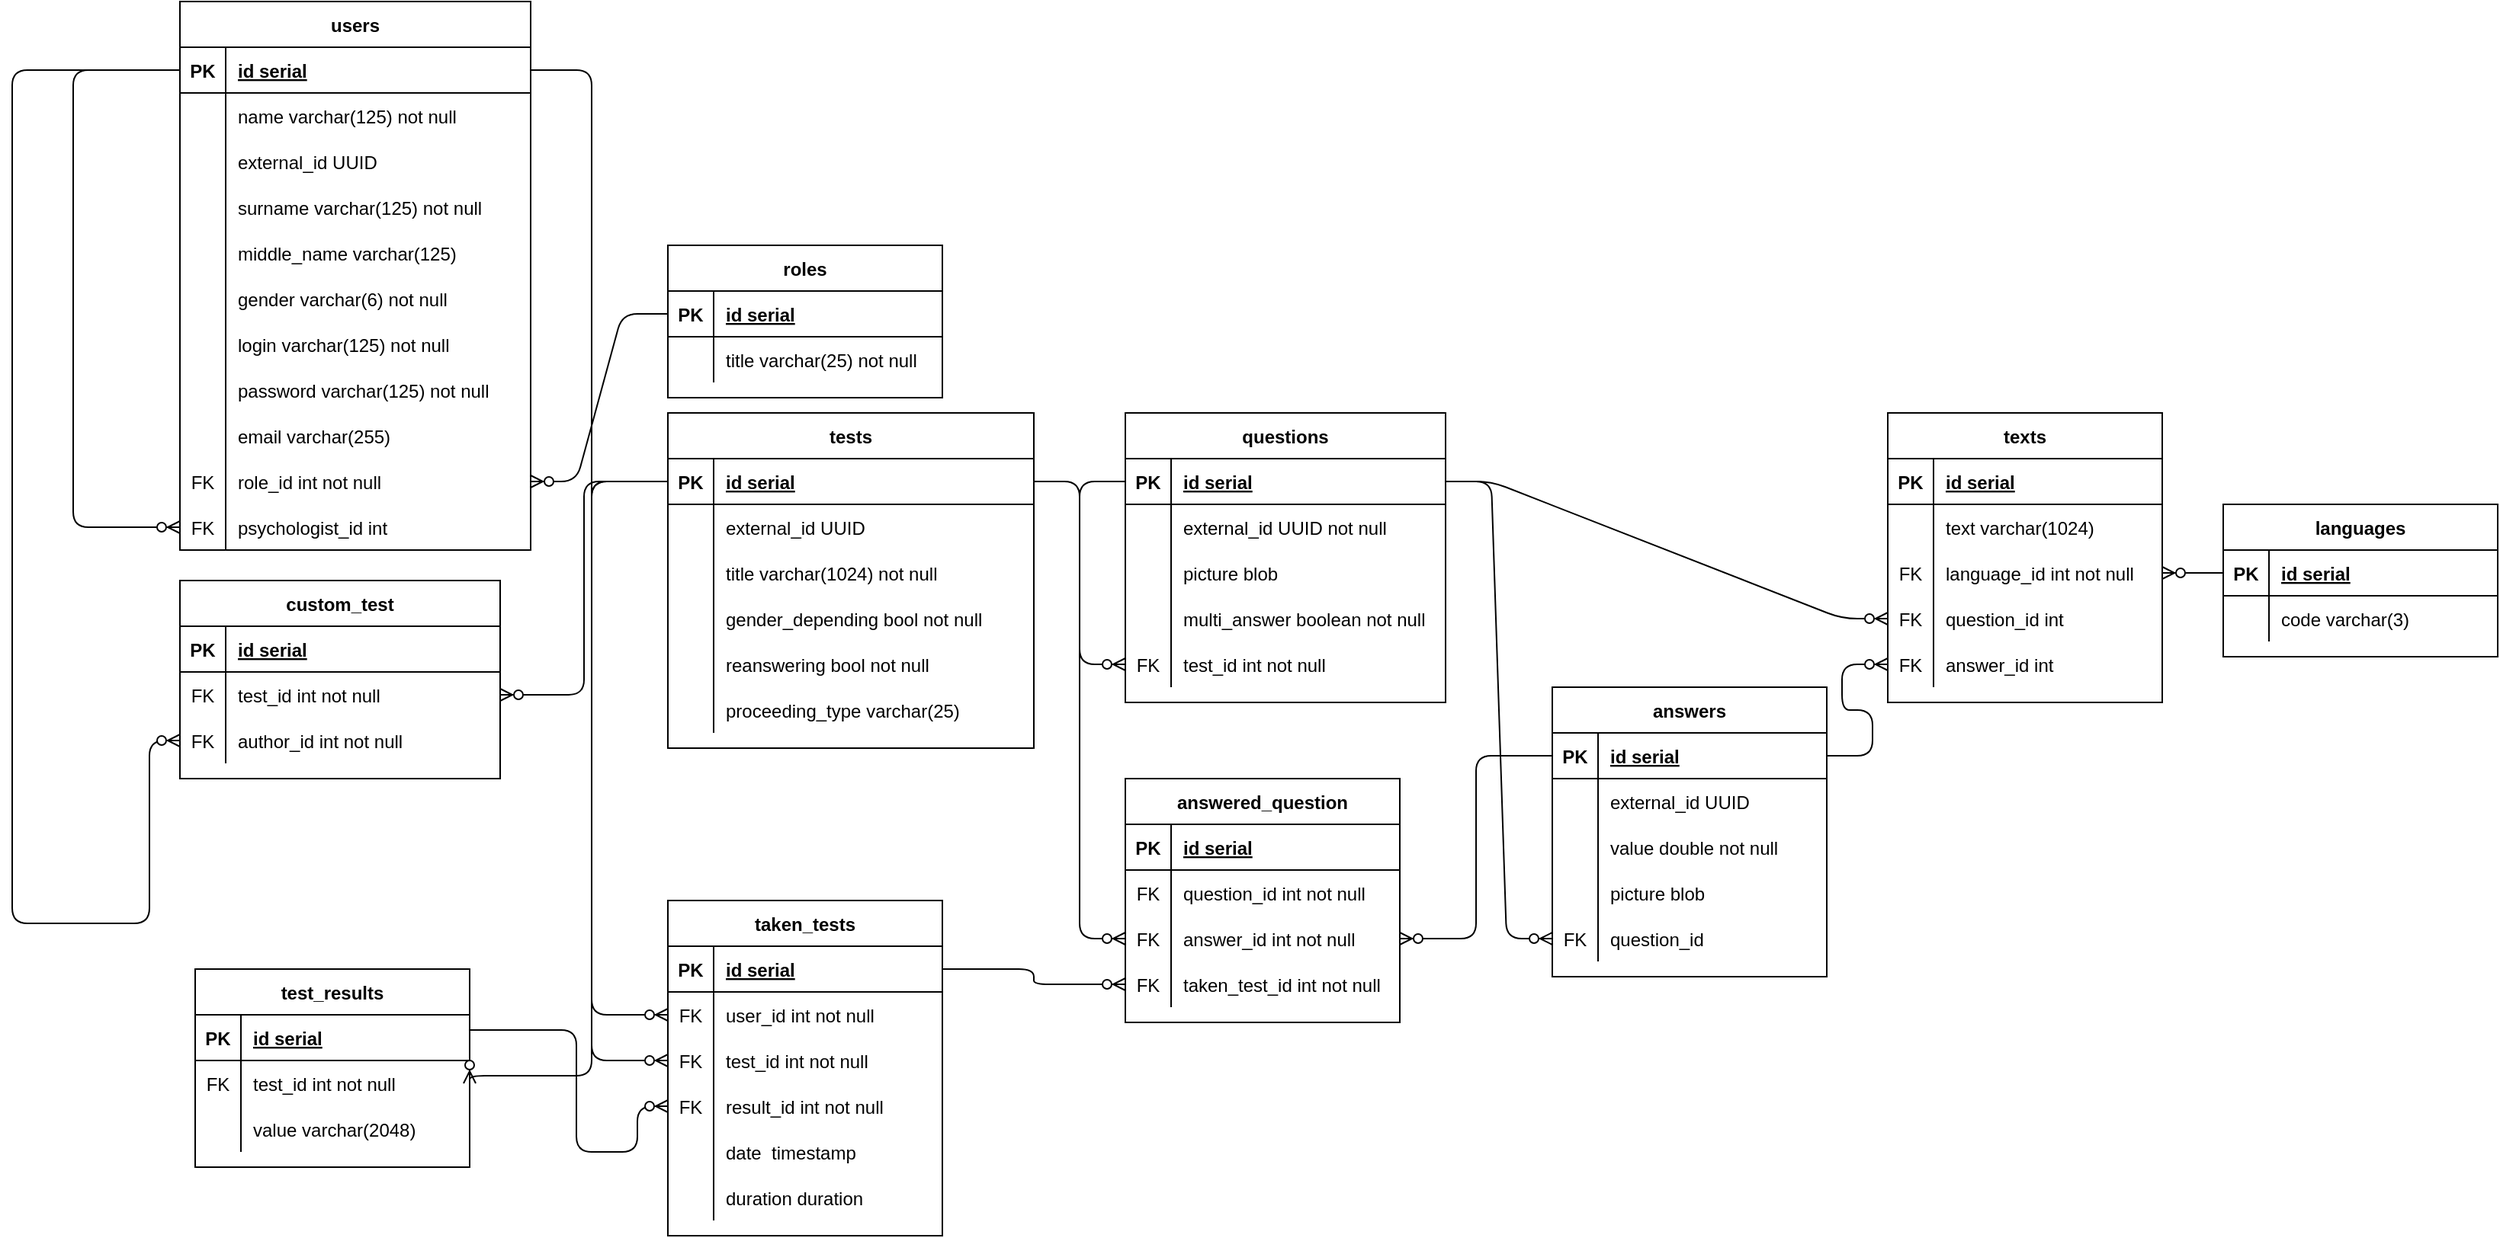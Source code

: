 <mxfile version="13.9.9" type="device"><diagram id="R2lEEEUBdFMjLlhIrx00" name="Page-1"><mxGraphModel dx="1221" dy="714" grid="1" gridSize="10" guides="1" tooltips="1" connect="1" arrows="1" fold="1" page="1" pageScale="1" pageWidth="850" pageHeight="1100" math="0" shadow="0" extFonts="Permanent Marker^https://fonts.googleapis.com/css?family=Permanent+Marker"><root><mxCell id="0"/><mxCell id="1" parent="0"/><mxCell id="3nkC1NGxihvUx6n18fSb-1" value="roles" style="shape=table;startSize=30;container=1;collapsible=1;childLayout=tableLayout;fixedRows=1;rowLines=0;fontStyle=1;align=center;resizeLast=1;" vertex="1" parent="1"><mxGeometry x="500" y="250" width="180" height="100" as="geometry"/></mxCell><mxCell id="3nkC1NGxihvUx6n18fSb-2" value="" style="shape=partialRectangle;collapsible=0;dropTarget=0;pointerEvents=0;fillColor=none;top=0;left=0;bottom=1;right=0;points=[[0,0.5],[1,0.5]];portConstraint=eastwest;" vertex="1" parent="3nkC1NGxihvUx6n18fSb-1"><mxGeometry y="30" width="180" height="30" as="geometry"/></mxCell><mxCell id="3nkC1NGxihvUx6n18fSb-3" value="PK" style="shape=partialRectangle;connectable=0;fillColor=none;top=0;left=0;bottom=0;right=0;fontStyle=1;overflow=hidden;" vertex="1" parent="3nkC1NGxihvUx6n18fSb-2"><mxGeometry width="30" height="30" as="geometry"/></mxCell><mxCell id="3nkC1NGxihvUx6n18fSb-4" value="id serial" style="shape=partialRectangle;connectable=0;fillColor=none;top=0;left=0;bottom=0;right=0;align=left;spacingLeft=6;fontStyle=5;overflow=hidden;" vertex="1" parent="3nkC1NGxihvUx6n18fSb-2"><mxGeometry x="30" width="150" height="30" as="geometry"/></mxCell><mxCell id="3nkC1NGxihvUx6n18fSb-5" value="" style="shape=partialRectangle;collapsible=0;dropTarget=0;pointerEvents=0;fillColor=none;top=0;left=0;bottom=0;right=0;points=[[0,0.5],[1,0.5]];portConstraint=eastwest;" vertex="1" parent="3nkC1NGxihvUx6n18fSb-1"><mxGeometry y="60" width="180" height="30" as="geometry"/></mxCell><mxCell id="3nkC1NGxihvUx6n18fSb-6" value="" style="shape=partialRectangle;connectable=0;fillColor=none;top=0;left=0;bottom=0;right=0;editable=1;overflow=hidden;" vertex="1" parent="3nkC1NGxihvUx6n18fSb-5"><mxGeometry width="30" height="30" as="geometry"/></mxCell><mxCell id="3nkC1NGxihvUx6n18fSb-7" value="title varchar(25) not null" style="shape=partialRectangle;connectable=0;fillColor=none;top=0;left=0;bottom=0;right=0;align=left;spacingLeft=6;overflow=hidden;" vertex="1" parent="3nkC1NGxihvUx6n18fSb-5"><mxGeometry x="30" width="150" height="30" as="geometry"/></mxCell><mxCell id="3nkC1NGxihvUx6n18fSb-14" value="users" style="shape=table;startSize=30;container=1;collapsible=1;childLayout=tableLayout;fixedRows=1;rowLines=0;fontStyle=1;align=center;resizeLast=1;" vertex="1" parent="1"><mxGeometry x="180" y="90" width="230" height="360" as="geometry"/></mxCell><mxCell id="3nkC1NGxihvUx6n18fSb-71" style="edgeStyle=orthogonalEdgeStyle;rounded=1;orthogonalLoop=1;jettySize=auto;html=1;entryX=0;entryY=0.5;entryDx=0;entryDy=0;endArrow=ERzeroToMany;endFill=1;" edge="1" parent="3nkC1NGxihvUx6n18fSb-14" source="3nkC1NGxihvUx6n18fSb-15" target="3nkC1NGxihvUx6n18fSb-66"><mxGeometry relative="1" as="geometry"><Array as="points"><mxPoint x="-70" y="45"/><mxPoint x="-70" y="345"/></Array></mxGeometry></mxCell><mxCell id="3nkC1NGxihvUx6n18fSb-15" value="" style="shape=partialRectangle;collapsible=0;dropTarget=0;pointerEvents=0;fillColor=none;top=0;left=0;bottom=1;right=0;points=[[0,0.5],[1,0.5]];portConstraint=eastwest;" vertex="1" parent="3nkC1NGxihvUx6n18fSb-14"><mxGeometry y="30" width="230" height="30" as="geometry"/></mxCell><mxCell id="3nkC1NGxihvUx6n18fSb-16" value="PK" style="shape=partialRectangle;connectable=0;fillColor=none;top=0;left=0;bottom=0;right=0;fontStyle=1;overflow=hidden;" vertex="1" parent="3nkC1NGxihvUx6n18fSb-15"><mxGeometry width="30" height="30" as="geometry"/></mxCell><mxCell id="3nkC1NGxihvUx6n18fSb-17" value="id serial" style="shape=partialRectangle;connectable=0;fillColor=none;top=0;left=0;bottom=0;right=0;align=left;spacingLeft=6;fontStyle=5;overflow=hidden;" vertex="1" parent="3nkC1NGxihvUx6n18fSb-15"><mxGeometry x="30" width="200" height="30" as="geometry"/></mxCell><mxCell id="3nkC1NGxihvUx6n18fSb-18" value="" style="shape=partialRectangle;collapsible=0;dropTarget=0;pointerEvents=0;fillColor=none;top=0;left=0;bottom=0;right=0;points=[[0,0.5],[1,0.5]];portConstraint=eastwest;" vertex="1" parent="3nkC1NGxihvUx6n18fSb-14"><mxGeometry y="60" width="230" height="30" as="geometry"/></mxCell><mxCell id="3nkC1NGxihvUx6n18fSb-19" value="" style="shape=partialRectangle;connectable=0;fillColor=none;top=0;left=0;bottom=0;right=0;editable=1;overflow=hidden;" vertex="1" parent="3nkC1NGxihvUx6n18fSb-18"><mxGeometry width="30" height="30" as="geometry"/></mxCell><mxCell id="3nkC1NGxihvUx6n18fSb-20" value="name varchar(125) not null" style="shape=partialRectangle;connectable=0;fillColor=none;top=0;left=0;bottom=0;right=0;align=left;spacingLeft=6;overflow=hidden;" vertex="1" parent="3nkC1NGxihvUx6n18fSb-18"><mxGeometry x="30" width="200" height="30" as="geometry"/></mxCell><mxCell id="3nkC1NGxihvUx6n18fSb-225" value="" style="shape=partialRectangle;collapsible=0;dropTarget=0;pointerEvents=0;fillColor=none;top=0;left=0;bottom=0;right=0;points=[[0,0.5],[1,0.5]];portConstraint=eastwest;" vertex="1" parent="3nkC1NGxihvUx6n18fSb-14"><mxGeometry y="90" width="230" height="30" as="geometry"/></mxCell><mxCell id="3nkC1NGxihvUx6n18fSb-226" value="" style="shape=partialRectangle;connectable=0;fillColor=none;top=0;left=0;bottom=0;right=0;editable=1;overflow=hidden;" vertex="1" parent="3nkC1NGxihvUx6n18fSb-225"><mxGeometry width="30" height="30" as="geometry"/></mxCell><mxCell id="3nkC1NGxihvUx6n18fSb-227" value="external_id UUID" style="shape=partialRectangle;connectable=0;fillColor=none;top=0;left=0;bottom=0;right=0;align=left;spacingLeft=6;overflow=hidden;" vertex="1" parent="3nkC1NGxihvUx6n18fSb-225"><mxGeometry x="30" width="200" height="30" as="geometry"/></mxCell><mxCell id="3nkC1NGxihvUx6n18fSb-21" value="" style="shape=partialRectangle;collapsible=0;dropTarget=0;pointerEvents=0;fillColor=none;top=0;left=0;bottom=0;right=0;points=[[0,0.5],[1,0.5]];portConstraint=eastwest;" vertex="1" parent="3nkC1NGxihvUx6n18fSb-14"><mxGeometry y="120" width="230" height="30" as="geometry"/></mxCell><mxCell id="3nkC1NGxihvUx6n18fSb-22" value="" style="shape=partialRectangle;connectable=0;fillColor=none;top=0;left=0;bottom=0;right=0;editable=1;overflow=hidden;" vertex="1" parent="3nkC1NGxihvUx6n18fSb-21"><mxGeometry width="30" height="30" as="geometry"/></mxCell><mxCell id="3nkC1NGxihvUx6n18fSb-23" value="surname varchar(125) not null" style="shape=partialRectangle;connectable=0;fillColor=none;top=0;left=0;bottom=0;right=0;align=left;spacingLeft=6;overflow=hidden;" vertex="1" parent="3nkC1NGxihvUx6n18fSb-21"><mxGeometry x="30" width="200" height="30" as="geometry"/></mxCell><mxCell id="3nkC1NGxihvUx6n18fSb-24" value="" style="shape=partialRectangle;collapsible=0;dropTarget=0;pointerEvents=0;fillColor=none;top=0;left=0;bottom=0;right=0;points=[[0,0.5],[1,0.5]];portConstraint=eastwest;" vertex="1" parent="3nkC1NGxihvUx6n18fSb-14"><mxGeometry y="150" width="230" height="30" as="geometry"/></mxCell><mxCell id="3nkC1NGxihvUx6n18fSb-25" value="" style="shape=partialRectangle;connectable=0;fillColor=none;top=0;left=0;bottom=0;right=0;editable=1;overflow=hidden;" vertex="1" parent="3nkC1NGxihvUx6n18fSb-24"><mxGeometry width="30" height="30" as="geometry"/></mxCell><mxCell id="3nkC1NGxihvUx6n18fSb-26" value="middle_name varchar(125)" style="shape=partialRectangle;connectable=0;fillColor=none;top=0;left=0;bottom=0;right=0;align=left;spacingLeft=6;overflow=hidden;" vertex="1" parent="3nkC1NGxihvUx6n18fSb-24"><mxGeometry x="30" width="200" height="30" as="geometry"/></mxCell><mxCell id="3nkC1NGxihvUx6n18fSb-56" value="" style="shape=partialRectangle;collapsible=0;dropTarget=0;pointerEvents=0;fillColor=none;top=0;left=0;bottom=0;right=0;points=[[0,0.5],[1,0.5]];portConstraint=eastwest;" vertex="1" parent="3nkC1NGxihvUx6n18fSb-14"><mxGeometry y="180" width="230" height="30" as="geometry"/></mxCell><mxCell id="3nkC1NGxihvUx6n18fSb-57" value="" style="shape=partialRectangle;connectable=0;fillColor=none;top=0;left=0;bottom=0;right=0;editable=1;overflow=hidden;" vertex="1" parent="3nkC1NGxihvUx6n18fSb-56"><mxGeometry width="30" height="30" as="geometry"/></mxCell><mxCell id="3nkC1NGxihvUx6n18fSb-58" value="gender varchar(6) not null" style="shape=partialRectangle;connectable=0;fillColor=none;top=0;left=0;bottom=0;right=0;align=left;spacingLeft=6;overflow=hidden;" vertex="1" parent="3nkC1NGxihvUx6n18fSb-56"><mxGeometry x="30" width="200" height="30" as="geometry"/></mxCell><mxCell id="3nkC1NGxihvUx6n18fSb-27" value="" style="shape=partialRectangle;collapsible=0;dropTarget=0;pointerEvents=0;fillColor=none;top=0;left=0;bottom=0;right=0;points=[[0,0.5],[1,0.5]];portConstraint=eastwest;" vertex="1" parent="3nkC1NGxihvUx6n18fSb-14"><mxGeometry y="210" width="230" height="30" as="geometry"/></mxCell><mxCell id="3nkC1NGxihvUx6n18fSb-28" value="" style="shape=partialRectangle;connectable=0;fillColor=none;top=0;left=0;bottom=0;right=0;editable=1;overflow=hidden;" vertex="1" parent="3nkC1NGxihvUx6n18fSb-27"><mxGeometry width="30" height="30" as="geometry"/></mxCell><mxCell id="3nkC1NGxihvUx6n18fSb-29" value="login varchar(125) not null" style="shape=partialRectangle;connectable=0;fillColor=none;top=0;left=0;bottom=0;right=0;align=left;spacingLeft=6;overflow=hidden;" vertex="1" parent="3nkC1NGxihvUx6n18fSb-27"><mxGeometry x="30" width="200" height="30" as="geometry"/></mxCell><mxCell id="3nkC1NGxihvUx6n18fSb-34" value="" style="shape=partialRectangle;collapsible=0;dropTarget=0;pointerEvents=0;fillColor=none;top=0;left=0;bottom=0;right=0;points=[[0,0.5],[1,0.5]];portConstraint=eastwest;" vertex="1" parent="3nkC1NGxihvUx6n18fSb-14"><mxGeometry y="240" width="230" height="30" as="geometry"/></mxCell><mxCell id="3nkC1NGxihvUx6n18fSb-35" value="" style="shape=partialRectangle;connectable=0;fillColor=none;top=0;left=0;bottom=0;right=0;editable=1;overflow=hidden;" vertex="1" parent="3nkC1NGxihvUx6n18fSb-34"><mxGeometry width="30" height="30" as="geometry"/></mxCell><mxCell id="3nkC1NGxihvUx6n18fSb-36" value="password varchar(125) not null" style="shape=partialRectangle;connectable=0;fillColor=none;top=0;left=0;bottom=0;right=0;align=left;spacingLeft=6;overflow=hidden;" vertex="1" parent="3nkC1NGxihvUx6n18fSb-34"><mxGeometry x="30" width="200" height="30" as="geometry"/></mxCell><mxCell id="3nkC1NGxihvUx6n18fSb-45" value="" style="shape=partialRectangle;collapsible=0;dropTarget=0;pointerEvents=0;fillColor=none;top=0;left=0;bottom=0;right=0;points=[[0,0.5],[1,0.5]];portConstraint=eastwest;" vertex="1" parent="3nkC1NGxihvUx6n18fSb-14"><mxGeometry y="270" width="230" height="30" as="geometry"/></mxCell><mxCell id="3nkC1NGxihvUx6n18fSb-46" value="" style="shape=partialRectangle;connectable=0;fillColor=none;top=0;left=0;bottom=0;right=0;editable=1;overflow=hidden;" vertex="1" parent="3nkC1NGxihvUx6n18fSb-45"><mxGeometry width="30" height="30" as="geometry"/></mxCell><mxCell id="3nkC1NGxihvUx6n18fSb-47" value="email varchar(255)" style="shape=partialRectangle;connectable=0;fillColor=none;top=0;left=0;bottom=0;right=0;align=left;spacingLeft=6;overflow=hidden;" vertex="1" parent="3nkC1NGxihvUx6n18fSb-45"><mxGeometry x="30" width="200" height="30" as="geometry"/></mxCell><mxCell id="3nkC1NGxihvUx6n18fSb-52" value="" style="shape=partialRectangle;collapsible=0;dropTarget=0;pointerEvents=0;fillColor=none;top=0;left=0;bottom=0;right=0;points=[[0,0.5],[1,0.5]];portConstraint=eastwest;" vertex="1" parent="3nkC1NGxihvUx6n18fSb-14"><mxGeometry y="300" width="230" height="30" as="geometry"/></mxCell><mxCell id="3nkC1NGxihvUx6n18fSb-53" value="FK" style="shape=partialRectangle;connectable=0;fillColor=none;top=0;left=0;bottom=0;right=0;fontStyle=0;overflow=hidden;" vertex="1" parent="3nkC1NGxihvUx6n18fSb-52"><mxGeometry width="30" height="30" as="geometry"/></mxCell><mxCell id="3nkC1NGxihvUx6n18fSb-54" value="role_id int not null" style="shape=partialRectangle;connectable=0;fillColor=none;top=0;left=0;bottom=0;right=0;align=left;spacingLeft=6;fontStyle=0;overflow=hidden;" vertex="1" parent="3nkC1NGxihvUx6n18fSb-52"><mxGeometry x="30" width="200" height="30" as="geometry"/></mxCell><mxCell id="3nkC1NGxihvUx6n18fSb-66" value="" style="shape=partialRectangle;collapsible=0;dropTarget=0;pointerEvents=0;fillColor=none;top=0;left=0;bottom=0;right=0;points=[[0,0.5],[1,0.5]];portConstraint=eastwest;" vertex="1" parent="3nkC1NGxihvUx6n18fSb-14"><mxGeometry y="330" width="230" height="30" as="geometry"/></mxCell><mxCell id="3nkC1NGxihvUx6n18fSb-67" value="FK" style="shape=partialRectangle;connectable=0;fillColor=none;top=0;left=0;bottom=0;right=0;fontStyle=0;overflow=hidden;" vertex="1" parent="3nkC1NGxihvUx6n18fSb-66"><mxGeometry width="30" height="30" as="geometry"/></mxCell><mxCell id="3nkC1NGxihvUx6n18fSb-68" value="psychologist_id int " style="shape=partialRectangle;connectable=0;fillColor=none;top=0;left=0;bottom=0;right=0;align=left;spacingLeft=6;fontStyle=0;overflow=hidden;" vertex="1" parent="3nkC1NGxihvUx6n18fSb-66"><mxGeometry x="30" width="200" height="30" as="geometry"/></mxCell><mxCell id="3nkC1NGxihvUx6n18fSb-55" value="" style="edgeStyle=entityRelationEdgeStyle;fontSize=12;html=1;endArrow=ERzeroToMany;endFill=1;exitX=0;exitY=0.5;exitDx=0;exitDy=0;" edge="1" parent="1" source="3nkC1NGxihvUx6n18fSb-2" target="3nkC1NGxihvUx6n18fSb-52"><mxGeometry width="100" height="100" relative="1" as="geometry"><mxPoint x="520" y="470" as="sourcePoint"/><mxPoint x="620" y="370" as="targetPoint"/></mxGeometry></mxCell><mxCell id="3nkC1NGxihvUx6n18fSb-72" value="tests" style="shape=table;startSize=30;container=1;collapsible=1;childLayout=tableLayout;fixedRows=1;rowLines=0;fontStyle=1;align=center;resizeLast=1;" vertex="1" parent="1"><mxGeometry x="500" y="360" width="240" height="220" as="geometry"/></mxCell><mxCell id="3nkC1NGxihvUx6n18fSb-73" value="" style="shape=partialRectangle;collapsible=0;dropTarget=0;pointerEvents=0;fillColor=none;top=0;left=0;bottom=1;right=0;points=[[0,0.5],[1,0.5]];portConstraint=eastwest;" vertex="1" parent="3nkC1NGxihvUx6n18fSb-72"><mxGeometry y="30" width="240" height="30" as="geometry"/></mxCell><mxCell id="3nkC1NGxihvUx6n18fSb-74" value="PK" style="shape=partialRectangle;connectable=0;fillColor=none;top=0;left=0;bottom=0;right=0;fontStyle=1;overflow=hidden;" vertex="1" parent="3nkC1NGxihvUx6n18fSb-73"><mxGeometry width="30" height="30" as="geometry"/></mxCell><mxCell id="3nkC1NGxihvUx6n18fSb-75" value="id serial" style="shape=partialRectangle;connectable=0;fillColor=none;top=0;left=0;bottom=0;right=0;align=left;spacingLeft=6;fontStyle=5;overflow=hidden;" vertex="1" parent="3nkC1NGxihvUx6n18fSb-73"><mxGeometry x="30" width="210" height="30" as="geometry"/></mxCell><mxCell id="3nkC1NGxihvUx6n18fSb-220" value="" style="shape=partialRectangle;collapsible=0;dropTarget=0;pointerEvents=0;fillColor=none;top=0;left=0;bottom=0;right=0;points=[[0,0.5],[1,0.5]];portConstraint=eastwest;" vertex="1" parent="3nkC1NGxihvUx6n18fSb-72"><mxGeometry y="60" width="240" height="30" as="geometry"/></mxCell><mxCell id="3nkC1NGxihvUx6n18fSb-221" value="" style="shape=partialRectangle;connectable=0;fillColor=none;top=0;left=0;bottom=0;right=0;editable=1;overflow=hidden;" vertex="1" parent="3nkC1NGxihvUx6n18fSb-220"><mxGeometry width="30" height="30" as="geometry"/></mxCell><mxCell id="3nkC1NGxihvUx6n18fSb-222" value="external_id UUID" style="shape=partialRectangle;connectable=0;fillColor=none;top=0;left=0;bottom=0;right=0;align=left;spacingLeft=6;overflow=hidden;" vertex="1" parent="3nkC1NGxihvUx6n18fSb-220"><mxGeometry x="30" width="210" height="30" as="geometry"/></mxCell><mxCell id="3nkC1NGxihvUx6n18fSb-76" value="" style="shape=partialRectangle;collapsible=0;dropTarget=0;pointerEvents=0;fillColor=none;top=0;left=0;bottom=0;right=0;points=[[0,0.5],[1,0.5]];portConstraint=eastwest;" vertex="1" parent="3nkC1NGxihvUx6n18fSb-72"><mxGeometry y="90" width="240" height="30" as="geometry"/></mxCell><mxCell id="3nkC1NGxihvUx6n18fSb-77" value="" style="shape=partialRectangle;connectable=0;fillColor=none;top=0;left=0;bottom=0;right=0;editable=1;overflow=hidden;" vertex="1" parent="3nkC1NGxihvUx6n18fSb-76"><mxGeometry width="30" height="30" as="geometry"/></mxCell><mxCell id="3nkC1NGxihvUx6n18fSb-78" value="title varchar(1024) not null" style="shape=partialRectangle;connectable=0;fillColor=none;top=0;left=0;bottom=0;right=0;align=left;spacingLeft=6;overflow=hidden;" vertex="1" parent="3nkC1NGxihvUx6n18fSb-76"><mxGeometry x="30" width="210" height="30" as="geometry"/></mxCell><mxCell id="3nkC1NGxihvUx6n18fSb-79" value="" style="shape=partialRectangle;collapsible=0;dropTarget=0;pointerEvents=0;fillColor=none;top=0;left=0;bottom=0;right=0;points=[[0,0.5],[1,0.5]];portConstraint=eastwest;" vertex="1" parent="3nkC1NGxihvUx6n18fSb-72"><mxGeometry y="120" width="240" height="30" as="geometry"/></mxCell><mxCell id="3nkC1NGxihvUx6n18fSb-80" value="" style="shape=partialRectangle;connectable=0;fillColor=none;top=0;left=0;bottom=0;right=0;editable=1;overflow=hidden;" vertex="1" parent="3nkC1NGxihvUx6n18fSb-79"><mxGeometry width="30" height="30" as="geometry"/></mxCell><mxCell id="3nkC1NGxihvUx6n18fSb-81" value="gender_depending bool not null" style="shape=partialRectangle;connectable=0;fillColor=none;top=0;left=0;bottom=0;right=0;align=left;spacingLeft=6;overflow=hidden;" vertex="1" parent="3nkC1NGxihvUx6n18fSb-79"><mxGeometry x="30" width="210" height="30" as="geometry"/></mxCell><mxCell id="3nkC1NGxihvUx6n18fSb-82" value="" style="shape=partialRectangle;collapsible=0;dropTarget=0;pointerEvents=0;fillColor=none;top=0;left=0;bottom=0;right=0;points=[[0,0.5],[1,0.5]];portConstraint=eastwest;" vertex="1" parent="3nkC1NGxihvUx6n18fSb-72"><mxGeometry y="150" width="240" height="30" as="geometry"/></mxCell><mxCell id="3nkC1NGxihvUx6n18fSb-83" value="" style="shape=partialRectangle;connectable=0;fillColor=none;top=0;left=0;bottom=0;right=0;editable=1;overflow=hidden;" vertex="1" parent="3nkC1NGxihvUx6n18fSb-82"><mxGeometry width="30" height="30" as="geometry"/></mxCell><mxCell id="3nkC1NGxihvUx6n18fSb-84" value="reanswering bool not null" style="shape=partialRectangle;connectable=0;fillColor=none;top=0;left=0;bottom=0;right=0;align=left;spacingLeft=6;overflow=hidden;" vertex="1" parent="3nkC1NGxihvUx6n18fSb-82"><mxGeometry x="30" width="210" height="30" as="geometry"/></mxCell><mxCell id="3nkC1NGxihvUx6n18fSb-114" value="" style="shape=partialRectangle;collapsible=0;dropTarget=0;pointerEvents=0;fillColor=none;top=0;left=0;bottom=0;right=0;points=[[0,0.5],[1,0.5]];portConstraint=eastwest;" vertex="1" parent="3nkC1NGxihvUx6n18fSb-72"><mxGeometry y="180" width="240" height="30" as="geometry"/></mxCell><mxCell id="3nkC1NGxihvUx6n18fSb-115" value="" style="shape=partialRectangle;connectable=0;fillColor=none;top=0;left=0;bottom=0;right=0;editable=1;overflow=hidden;" vertex="1" parent="3nkC1NGxihvUx6n18fSb-114"><mxGeometry width="30" height="30" as="geometry"/></mxCell><mxCell id="3nkC1NGxihvUx6n18fSb-116" value="proceeding_type varchar(25)" style="shape=partialRectangle;connectable=0;fillColor=none;top=0;left=0;bottom=0;right=0;align=left;spacingLeft=6;overflow=hidden;" vertex="1" parent="3nkC1NGxihvUx6n18fSb-114"><mxGeometry x="30" width="210" height="30" as="geometry"/></mxCell><mxCell id="3nkC1NGxihvUx6n18fSb-85" value="custom_test" style="shape=table;startSize=30;container=1;collapsible=1;childLayout=tableLayout;fixedRows=1;rowLines=0;fontStyle=1;align=center;resizeLast=1;" vertex="1" parent="1"><mxGeometry x="180" y="470" width="210" height="130" as="geometry"/></mxCell><mxCell id="3nkC1NGxihvUx6n18fSb-86" value="" style="shape=partialRectangle;collapsible=0;dropTarget=0;pointerEvents=0;fillColor=none;top=0;left=0;bottom=1;right=0;points=[[0,0.5],[1,0.5]];portConstraint=eastwest;" vertex="1" parent="3nkC1NGxihvUx6n18fSb-85"><mxGeometry y="30" width="210" height="30" as="geometry"/></mxCell><mxCell id="3nkC1NGxihvUx6n18fSb-87" value="PK" style="shape=partialRectangle;connectable=0;fillColor=none;top=0;left=0;bottom=0;right=0;fontStyle=1;overflow=hidden;" vertex="1" parent="3nkC1NGxihvUx6n18fSb-86"><mxGeometry width="30" height="30" as="geometry"/></mxCell><mxCell id="3nkC1NGxihvUx6n18fSb-88" value="id serial" style="shape=partialRectangle;connectable=0;fillColor=none;top=0;left=0;bottom=0;right=0;align=left;spacingLeft=6;fontStyle=5;overflow=hidden;" vertex="1" parent="3nkC1NGxihvUx6n18fSb-86"><mxGeometry x="30" width="180" height="30" as="geometry"/></mxCell><mxCell id="3nkC1NGxihvUx6n18fSb-89" value="" style="shape=partialRectangle;collapsible=0;dropTarget=0;pointerEvents=0;fillColor=none;top=0;left=0;bottom=0;right=0;points=[[0,0.5],[1,0.5]];portConstraint=eastwest;" vertex="1" parent="3nkC1NGxihvUx6n18fSb-85"><mxGeometry y="60" width="210" height="30" as="geometry"/></mxCell><mxCell id="3nkC1NGxihvUx6n18fSb-90" value="FK" style="shape=partialRectangle;connectable=0;fillColor=none;top=0;left=0;bottom=0;right=0;editable=1;overflow=hidden;fontStyle=0" vertex="1" parent="3nkC1NGxihvUx6n18fSb-89"><mxGeometry width="30" height="30" as="geometry"/></mxCell><mxCell id="3nkC1NGxihvUx6n18fSb-91" value="test_id int not null" style="shape=partialRectangle;connectable=0;fillColor=none;top=0;left=0;bottom=0;right=0;align=left;spacingLeft=6;overflow=hidden;" vertex="1" parent="3nkC1NGxihvUx6n18fSb-89"><mxGeometry x="30" width="180" height="30" as="geometry"/></mxCell><mxCell id="3nkC1NGxihvUx6n18fSb-92" value="" style="shape=partialRectangle;collapsible=0;dropTarget=0;pointerEvents=0;fillColor=none;top=0;left=0;bottom=0;right=0;points=[[0,0.5],[1,0.5]];portConstraint=eastwest;" vertex="1" parent="3nkC1NGxihvUx6n18fSb-85"><mxGeometry y="90" width="210" height="30" as="geometry"/></mxCell><mxCell id="3nkC1NGxihvUx6n18fSb-93" value="FK" style="shape=partialRectangle;connectable=0;fillColor=none;top=0;left=0;bottom=0;right=0;editable=1;overflow=hidden;fontStyle=0" vertex="1" parent="3nkC1NGxihvUx6n18fSb-92"><mxGeometry width="30" height="30" as="geometry"/></mxCell><mxCell id="3nkC1NGxihvUx6n18fSb-94" value="author_id int not null" style="shape=partialRectangle;connectable=0;fillColor=none;top=0;left=0;bottom=0;right=0;align=left;spacingLeft=6;overflow=hidden;" vertex="1" parent="3nkC1NGxihvUx6n18fSb-92"><mxGeometry x="30" width="180" height="30" as="geometry"/></mxCell><mxCell id="3nkC1NGxihvUx6n18fSb-99" style="edgeStyle=orthogonalEdgeStyle;rounded=1;orthogonalLoop=1;jettySize=auto;html=1;entryX=0;entryY=0.5;entryDx=0;entryDy=0;endArrow=ERzeroToMany;endFill=1;exitX=0;exitY=0.5;exitDx=0;exitDy=0;" edge="1" parent="1" source="3nkC1NGxihvUx6n18fSb-15" target="3nkC1NGxihvUx6n18fSb-92"><mxGeometry relative="1" as="geometry"><Array as="points"><mxPoint x="70" y="135"/><mxPoint x="70" y="695"/><mxPoint x="160" y="695"/><mxPoint x="160" y="575"/></Array></mxGeometry></mxCell><mxCell id="3nkC1NGxihvUx6n18fSb-100" style="edgeStyle=orthogonalEdgeStyle;rounded=1;orthogonalLoop=1;jettySize=auto;html=1;entryX=1;entryY=0.5;entryDx=0;entryDy=0;endArrow=ERzeroToMany;endFill=1;" edge="1" parent="1" source="3nkC1NGxihvUx6n18fSb-73" target="3nkC1NGxihvUx6n18fSb-89"><mxGeometry relative="1" as="geometry"/></mxCell><mxCell id="3nkC1NGxihvUx6n18fSb-101" value="questions" style="shape=table;startSize=30;container=1;collapsible=1;childLayout=tableLayout;fixedRows=1;rowLines=0;fontStyle=1;align=center;resizeLast=1;" vertex="1" parent="1"><mxGeometry x="800" y="360" width="210" height="190" as="geometry"/></mxCell><mxCell id="3nkC1NGxihvUx6n18fSb-102" value="" style="shape=partialRectangle;collapsible=0;dropTarget=0;pointerEvents=0;fillColor=none;top=0;left=0;bottom=1;right=0;points=[[0,0.5],[1,0.5]];portConstraint=eastwest;" vertex="1" parent="3nkC1NGxihvUx6n18fSb-101"><mxGeometry y="30" width="210" height="30" as="geometry"/></mxCell><mxCell id="3nkC1NGxihvUx6n18fSb-103" value="PK" style="shape=partialRectangle;connectable=0;fillColor=none;top=0;left=0;bottom=0;right=0;fontStyle=1;overflow=hidden;" vertex="1" parent="3nkC1NGxihvUx6n18fSb-102"><mxGeometry width="30" height="30" as="geometry"/></mxCell><mxCell id="3nkC1NGxihvUx6n18fSb-104" value="id serial" style="shape=partialRectangle;connectable=0;fillColor=none;top=0;left=0;bottom=0;right=0;align=left;spacingLeft=6;fontStyle=5;overflow=hidden;" vertex="1" parent="3nkC1NGxihvUx6n18fSb-102"><mxGeometry x="30" width="180" height="30" as="geometry"/></mxCell><mxCell id="3nkC1NGxihvUx6n18fSb-204" value="" style="shape=partialRectangle;collapsible=0;dropTarget=0;pointerEvents=0;fillColor=none;top=0;left=0;bottom=0;right=0;points=[[0,0.5],[1,0.5]];portConstraint=eastwest;" vertex="1" parent="3nkC1NGxihvUx6n18fSb-101"><mxGeometry y="60" width="210" height="30" as="geometry"/></mxCell><mxCell id="3nkC1NGxihvUx6n18fSb-205" value="" style="shape=partialRectangle;connectable=0;fillColor=none;top=0;left=0;bottom=0;right=0;editable=1;overflow=hidden;" vertex="1" parent="3nkC1NGxihvUx6n18fSb-204"><mxGeometry width="30" height="30" as="geometry"/></mxCell><mxCell id="3nkC1NGxihvUx6n18fSb-206" value="external_id UUID not null" style="shape=partialRectangle;connectable=0;fillColor=none;top=0;left=0;bottom=0;right=0;align=left;spacingLeft=6;overflow=hidden;" vertex="1" parent="3nkC1NGxihvUx6n18fSb-204"><mxGeometry x="30" width="180" height="30" as="geometry"/></mxCell><mxCell id="3nkC1NGxihvUx6n18fSb-108" value="" style="shape=partialRectangle;collapsible=0;dropTarget=0;pointerEvents=0;fillColor=none;top=0;left=0;bottom=0;right=0;points=[[0,0.5],[1,0.5]];portConstraint=eastwest;" vertex="1" parent="3nkC1NGxihvUx6n18fSb-101"><mxGeometry y="90" width="210" height="30" as="geometry"/></mxCell><mxCell id="3nkC1NGxihvUx6n18fSb-109" value="" style="shape=partialRectangle;connectable=0;fillColor=none;top=0;left=0;bottom=0;right=0;editable=1;overflow=hidden;" vertex="1" parent="3nkC1NGxihvUx6n18fSb-108"><mxGeometry width="30" height="30" as="geometry"/></mxCell><mxCell id="3nkC1NGxihvUx6n18fSb-110" value="picture blob " style="shape=partialRectangle;connectable=0;fillColor=none;top=0;left=0;bottom=0;right=0;align=left;spacingLeft=6;overflow=hidden;" vertex="1" parent="3nkC1NGxihvUx6n18fSb-108"><mxGeometry x="30" width="180" height="30" as="geometry"/></mxCell><mxCell id="3nkC1NGxihvUx6n18fSb-111" value="" style="shape=partialRectangle;collapsible=0;dropTarget=0;pointerEvents=0;fillColor=none;top=0;left=0;bottom=0;right=0;points=[[0,0.5],[1,0.5]];portConstraint=eastwest;" vertex="1" parent="3nkC1NGxihvUx6n18fSb-101"><mxGeometry y="120" width="210" height="30" as="geometry"/></mxCell><mxCell id="3nkC1NGxihvUx6n18fSb-112" value="" style="shape=partialRectangle;connectable=0;fillColor=none;top=0;left=0;bottom=0;right=0;editable=1;overflow=hidden;" vertex="1" parent="3nkC1NGxihvUx6n18fSb-111"><mxGeometry width="30" height="30" as="geometry"/></mxCell><mxCell id="3nkC1NGxihvUx6n18fSb-113" value="multi_answer boolean not null" style="shape=partialRectangle;connectable=0;fillColor=none;top=0;left=0;bottom=0;right=0;align=left;spacingLeft=6;overflow=hidden;" vertex="1" parent="3nkC1NGxihvUx6n18fSb-111"><mxGeometry x="30" width="180" height="30" as="geometry"/></mxCell><mxCell id="3nkC1NGxihvUx6n18fSb-118" value="" style="shape=partialRectangle;collapsible=0;dropTarget=0;pointerEvents=0;fillColor=none;top=0;left=0;bottom=0;right=0;points=[[0,0.5],[1,0.5]];portConstraint=eastwest;" vertex="1" parent="3nkC1NGxihvUx6n18fSb-101"><mxGeometry y="150" width="210" height="30" as="geometry"/></mxCell><mxCell id="3nkC1NGxihvUx6n18fSb-119" value="FK" style="shape=partialRectangle;connectable=0;fillColor=none;top=0;left=0;bottom=0;right=0;fontStyle=0;overflow=hidden;" vertex="1" parent="3nkC1NGxihvUx6n18fSb-118"><mxGeometry width="30" height="30" as="geometry"/></mxCell><mxCell id="3nkC1NGxihvUx6n18fSb-120" value="test_id int not null" style="shape=partialRectangle;connectable=0;fillColor=none;top=0;left=0;bottom=0;right=0;align=left;spacingLeft=6;fontStyle=0;overflow=hidden;" vertex="1" parent="3nkC1NGxihvUx6n18fSb-118"><mxGeometry x="30" width="180" height="30" as="geometry"/></mxCell><mxCell id="3nkC1NGxihvUx6n18fSb-121" value="" style="edgeStyle=entityRelationEdgeStyle;fontSize=12;html=1;endArrow=ERzeroToMany;endFill=1;exitX=1;exitY=0.5;exitDx=0;exitDy=0;entryX=0;entryY=0.5;entryDx=0;entryDy=0;" edge="1" parent="1" source="3nkC1NGxihvUx6n18fSb-73" target="3nkC1NGxihvUx6n18fSb-118"><mxGeometry width="100" height="100" relative="1" as="geometry"><mxPoint x="620" y="530" as="sourcePoint"/><mxPoint x="720" y="430" as="targetPoint"/></mxGeometry></mxCell><mxCell id="3nkC1NGxihvUx6n18fSb-122" value="answers" style="shape=table;startSize=30;container=1;collapsible=1;childLayout=tableLayout;fixedRows=1;rowLines=0;fontStyle=1;align=center;resizeLast=1;" vertex="1" parent="1"><mxGeometry x="1080" y="540" width="180" height="190" as="geometry"/></mxCell><mxCell id="3nkC1NGxihvUx6n18fSb-123" value="" style="shape=partialRectangle;collapsible=0;dropTarget=0;pointerEvents=0;fillColor=none;top=0;left=0;bottom=1;right=0;points=[[0,0.5],[1,0.5]];portConstraint=eastwest;" vertex="1" parent="3nkC1NGxihvUx6n18fSb-122"><mxGeometry y="30" width="180" height="30" as="geometry"/></mxCell><mxCell id="3nkC1NGxihvUx6n18fSb-124" value="PK" style="shape=partialRectangle;connectable=0;fillColor=none;top=0;left=0;bottom=0;right=0;fontStyle=1;overflow=hidden;" vertex="1" parent="3nkC1NGxihvUx6n18fSb-123"><mxGeometry width="30" height="30" as="geometry"/></mxCell><mxCell id="3nkC1NGxihvUx6n18fSb-125" value="id serial" style="shape=partialRectangle;connectable=0;fillColor=none;top=0;left=0;bottom=0;right=0;align=left;spacingLeft=6;fontStyle=5;overflow=hidden;" vertex="1" parent="3nkC1NGxihvUx6n18fSb-123"><mxGeometry x="30" width="150" height="30" as="geometry"/></mxCell><mxCell id="3nkC1NGxihvUx6n18fSb-207" value="" style="shape=partialRectangle;collapsible=0;dropTarget=0;pointerEvents=0;fillColor=none;top=0;left=0;bottom=0;right=0;points=[[0,0.5],[1,0.5]];portConstraint=eastwest;" vertex="1" parent="3nkC1NGxihvUx6n18fSb-122"><mxGeometry y="60" width="180" height="30" as="geometry"/></mxCell><mxCell id="3nkC1NGxihvUx6n18fSb-208" value="" style="shape=partialRectangle;connectable=0;fillColor=none;top=0;left=0;bottom=0;right=0;editable=1;overflow=hidden;" vertex="1" parent="3nkC1NGxihvUx6n18fSb-207"><mxGeometry width="30" height="30" as="geometry"/></mxCell><mxCell id="3nkC1NGxihvUx6n18fSb-209" value="external_id UUID" style="shape=partialRectangle;connectable=0;fillColor=none;top=0;left=0;bottom=0;right=0;align=left;spacingLeft=6;overflow=hidden;" vertex="1" parent="3nkC1NGxihvUx6n18fSb-207"><mxGeometry x="30" width="150" height="30" as="geometry"/></mxCell><mxCell id="3nkC1NGxihvUx6n18fSb-129" value="" style="shape=partialRectangle;collapsible=0;dropTarget=0;pointerEvents=0;fillColor=none;top=0;left=0;bottom=0;right=0;points=[[0,0.5],[1,0.5]];portConstraint=eastwest;" vertex="1" parent="3nkC1NGxihvUx6n18fSb-122"><mxGeometry y="90" width="180" height="30" as="geometry"/></mxCell><mxCell id="3nkC1NGxihvUx6n18fSb-130" value="" style="shape=partialRectangle;connectable=0;fillColor=none;top=0;left=0;bottom=0;right=0;editable=1;overflow=hidden;" vertex="1" parent="3nkC1NGxihvUx6n18fSb-129"><mxGeometry width="30" height="30" as="geometry"/></mxCell><mxCell id="3nkC1NGxihvUx6n18fSb-131" value="value double not null" style="shape=partialRectangle;connectable=0;fillColor=none;top=0;left=0;bottom=0;right=0;align=left;spacingLeft=6;overflow=hidden;" vertex="1" parent="3nkC1NGxihvUx6n18fSb-129"><mxGeometry x="30" width="150" height="30" as="geometry"/></mxCell><mxCell id="3nkC1NGxihvUx6n18fSb-132" value="" style="shape=partialRectangle;collapsible=0;dropTarget=0;pointerEvents=0;fillColor=none;top=0;left=0;bottom=0;right=0;points=[[0,0.5],[1,0.5]];portConstraint=eastwest;" vertex="1" parent="3nkC1NGxihvUx6n18fSb-122"><mxGeometry y="120" width="180" height="30" as="geometry"/></mxCell><mxCell id="3nkC1NGxihvUx6n18fSb-133" value="" style="shape=partialRectangle;connectable=0;fillColor=none;top=0;left=0;bottom=0;right=0;editable=1;overflow=hidden;" vertex="1" parent="3nkC1NGxihvUx6n18fSb-132"><mxGeometry width="30" height="30" as="geometry"/></mxCell><mxCell id="3nkC1NGxihvUx6n18fSb-134" value="picture blob" style="shape=partialRectangle;connectable=0;fillColor=none;top=0;left=0;bottom=0;right=0;align=left;spacingLeft=6;overflow=hidden;" vertex="1" parent="3nkC1NGxihvUx6n18fSb-132"><mxGeometry x="30" width="150" height="30" as="geometry"/></mxCell><mxCell id="3nkC1NGxihvUx6n18fSb-135" value="" style="shape=partialRectangle;collapsible=0;dropTarget=0;pointerEvents=0;fillColor=none;top=0;left=0;bottom=0;right=0;points=[[0,0.5],[1,0.5]];portConstraint=eastwest;" vertex="1" parent="3nkC1NGxihvUx6n18fSb-122"><mxGeometry y="150" width="180" height="30" as="geometry"/></mxCell><mxCell id="3nkC1NGxihvUx6n18fSb-136" value="FK" style="shape=partialRectangle;connectable=0;fillColor=none;top=0;left=0;bottom=0;right=0;fontStyle=0;overflow=hidden;" vertex="1" parent="3nkC1NGxihvUx6n18fSb-135"><mxGeometry width="30" height="30" as="geometry"/></mxCell><mxCell id="3nkC1NGxihvUx6n18fSb-137" value="question_id" style="shape=partialRectangle;connectable=0;fillColor=none;top=0;left=0;bottom=0;right=0;align=left;spacingLeft=6;fontStyle=0;overflow=hidden;" vertex="1" parent="3nkC1NGxihvUx6n18fSb-135"><mxGeometry x="30" width="150" height="30" as="geometry"/></mxCell><mxCell id="3nkC1NGxihvUx6n18fSb-138" value="" style="edgeStyle=entityRelationEdgeStyle;fontSize=12;html=1;endArrow=ERzeroToMany;endFill=1;entryX=0;entryY=0.5;entryDx=0;entryDy=0;" edge="1" parent="1" source="3nkC1NGxihvUx6n18fSb-102" target="3nkC1NGxihvUx6n18fSb-135"><mxGeometry width="100" height="100" relative="1" as="geometry"><mxPoint x="1060" y="430" as="sourcePoint"/><mxPoint x="1160" y="330" as="targetPoint"/></mxGeometry></mxCell><mxCell id="3nkC1NGxihvUx6n18fSb-139" value="texts" style="shape=table;startSize=30;container=1;collapsible=1;childLayout=tableLayout;fixedRows=1;rowLines=0;fontStyle=1;align=center;resizeLast=1;" vertex="1" parent="1"><mxGeometry x="1300" y="360" width="180" height="190" as="geometry"/></mxCell><mxCell id="3nkC1NGxihvUx6n18fSb-140" value="" style="shape=partialRectangle;collapsible=0;dropTarget=0;pointerEvents=0;fillColor=none;top=0;left=0;bottom=1;right=0;points=[[0,0.5],[1,0.5]];portConstraint=eastwest;" vertex="1" parent="3nkC1NGxihvUx6n18fSb-139"><mxGeometry y="30" width="180" height="30" as="geometry"/></mxCell><mxCell id="3nkC1NGxihvUx6n18fSb-141" value="PK" style="shape=partialRectangle;connectable=0;fillColor=none;top=0;left=0;bottom=0;right=0;fontStyle=1;overflow=hidden;" vertex="1" parent="3nkC1NGxihvUx6n18fSb-140"><mxGeometry width="30" height="30" as="geometry"/></mxCell><mxCell id="3nkC1NGxihvUx6n18fSb-142" value="id serial" style="shape=partialRectangle;connectable=0;fillColor=none;top=0;left=0;bottom=0;right=0;align=left;spacingLeft=6;fontStyle=5;overflow=hidden;" vertex="1" parent="3nkC1NGxihvUx6n18fSb-140"><mxGeometry x="30" width="150" height="30" as="geometry"/></mxCell><mxCell id="3nkC1NGxihvUx6n18fSb-143" value="" style="shape=partialRectangle;collapsible=0;dropTarget=0;pointerEvents=0;fillColor=none;top=0;left=0;bottom=0;right=0;points=[[0,0.5],[1,0.5]];portConstraint=eastwest;" vertex="1" parent="3nkC1NGxihvUx6n18fSb-139"><mxGeometry y="60" width="180" height="30" as="geometry"/></mxCell><mxCell id="3nkC1NGxihvUx6n18fSb-144" value="" style="shape=partialRectangle;connectable=0;fillColor=none;top=0;left=0;bottom=0;right=0;editable=1;overflow=hidden;" vertex="1" parent="3nkC1NGxihvUx6n18fSb-143"><mxGeometry width="30" height="30" as="geometry"/></mxCell><mxCell id="3nkC1NGxihvUx6n18fSb-145" value="text varchar(1024)" style="shape=partialRectangle;connectable=0;fillColor=none;top=0;left=0;bottom=0;right=0;align=left;spacingLeft=6;overflow=hidden;" vertex="1" parent="3nkC1NGxihvUx6n18fSb-143"><mxGeometry x="30" width="150" height="30" as="geometry"/></mxCell><mxCell id="3nkC1NGxihvUx6n18fSb-146" value="" style="shape=partialRectangle;collapsible=0;dropTarget=0;pointerEvents=0;fillColor=none;top=0;left=0;bottom=0;right=0;points=[[0,0.5],[1,0.5]];portConstraint=eastwest;" vertex="1" parent="3nkC1NGxihvUx6n18fSb-139"><mxGeometry y="90" width="180" height="30" as="geometry"/></mxCell><mxCell id="3nkC1NGxihvUx6n18fSb-147" value="FK" style="shape=partialRectangle;connectable=0;fillColor=none;top=0;left=0;bottom=0;right=0;editable=1;overflow=hidden;" vertex="1" parent="3nkC1NGxihvUx6n18fSb-146"><mxGeometry width="30" height="30" as="geometry"/></mxCell><mxCell id="3nkC1NGxihvUx6n18fSb-148" value="language_id int not null" style="shape=partialRectangle;connectable=0;fillColor=none;top=0;left=0;bottom=0;right=0;align=left;spacingLeft=6;overflow=hidden;" vertex="1" parent="3nkC1NGxihvUx6n18fSb-146"><mxGeometry x="30" width="150" height="30" as="geometry"/></mxCell><mxCell id="3nkC1NGxihvUx6n18fSb-173" value="" style="shape=partialRectangle;collapsible=0;dropTarget=0;pointerEvents=0;fillColor=none;top=0;left=0;bottom=0;right=0;points=[[0,0.5],[1,0.5]];portConstraint=eastwest;" vertex="1" parent="3nkC1NGxihvUx6n18fSb-139"><mxGeometry y="120" width="180" height="30" as="geometry"/></mxCell><mxCell id="3nkC1NGxihvUx6n18fSb-174" value="FK" style="shape=partialRectangle;connectable=0;fillColor=none;top=0;left=0;bottom=0;right=0;fontStyle=0;overflow=hidden;" vertex="1" parent="3nkC1NGxihvUx6n18fSb-173"><mxGeometry width="30" height="30" as="geometry"/></mxCell><mxCell id="3nkC1NGxihvUx6n18fSb-175" value="question_id int" style="shape=partialRectangle;connectable=0;fillColor=none;top=0;left=0;bottom=0;right=0;align=left;spacingLeft=6;fontStyle=0;overflow=hidden;" vertex="1" parent="3nkC1NGxihvUx6n18fSb-173"><mxGeometry x="30" width="150" height="30" as="geometry"/></mxCell><mxCell id="3nkC1NGxihvUx6n18fSb-170" value="" style="shape=partialRectangle;collapsible=0;dropTarget=0;pointerEvents=0;fillColor=none;top=0;left=0;bottom=0;right=0;points=[[0,0.5],[1,0.5]];portConstraint=eastwest;" vertex="1" parent="3nkC1NGxihvUx6n18fSb-139"><mxGeometry y="150" width="180" height="30" as="geometry"/></mxCell><mxCell id="3nkC1NGxihvUx6n18fSb-171" value="FK" style="shape=partialRectangle;connectable=0;fillColor=none;top=0;left=0;bottom=0;right=0;fontStyle=0;overflow=hidden;" vertex="1" parent="3nkC1NGxihvUx6n18fSb-170"><mxGeometry width="30" height="30" as="geometry"/></mxCell><mxCell id="3nkC1NGxihvUx6n18fSb-172" value="answer_id int" style="shape=partialRectangle;connectable=0;fillColor=none;top=0;left=0;bottom=0;right=0;align=left;spacingLeft=6;fontStyle=0;overflow=hidden;" vertex="1" parent="3nkC1NGxihvUx6n18fSb-170"><mxGeometry x="30" width="150" height="30" as="geometry"/></mxCell><mxCell id="3nkC1NGxihvUx6n18fSb-152" value="languages" style="shape=table;startSize=30;container=1;collapsible=1;childLayout=tableLayout;fixedRows=1;rowLines=0;fontStyle=1;align=center;resizeLast=1;" vertex="1" parent="1"><mxGeometry x="1520" y="420" width="180" height="100" as="geometry"/></mxCell><mxCell id="3nkC1NGxihvUx6n18fSb-153" value="" style="shape=partialRectangle;collapsible=0;dropTarget=0;pointerEvents=0;fillColor=none;top=0;left=0;bottom=1;right=0;points=[[0,0.5],[1,0.5]];portConstraint=eastwest;" vertex="1" parent="3nkC1NGxihvUx6n18fSb-152"><mxGeometry y="30" width="180" height="30" as="geometry"/></mxCell><mxCell id="3nkC1NGxihvUx6n18fSb-154" value="PK" style="shape=partialRectangle;connectable=0;fillColor=none;top=0;left=0;bottom=0;right=0;fontStyle=1;overflow=hidden;" vertex="1" parent="3nkC1NGxihvUx6n18fSb-153"><mxGeometry width="30" height="30" as="geometry"/></mxCell><mxCell id="3nkC1NGxihvUx6n18fSb-155" value="id serial" style="shape=partialRectangle;connectable=0;fillColor=none;top=0;left=0;bottom=0;right=0;align=left;spacingLeft=6;fontStyle=5;overflow=hidden;" vertex="1" parent="3nkC1NGxihvUx6n18fSb-153"><mxGeometry x="30" width="150" height="30" as="geometry"/></mxCell><mxCell id="3nkC1NGxihvUx6n18fSb-156" value="" style="shape=partialRectangle;collapsible=0;dropTarget=0;pointerEvents=0;fillColor=none;top=0;left=0;bottom=0;right=0;points=[[0,0.5],[1,0.5]];portConstraint=eastwest;" vertex="1" parent="3nkC1NGxihvUx6n18fSb-152"><mxGeometry y="60" width="180" height="30" as="geometry"/></mxCell><mxCell id="3nkC1NGxihvUx6n18fSb-157" value="" style="shape=partialRectangle;connectable=0;fillColor=none;top=0;left=0;bottom=0;right=0;editable=1;overflow=hidden;" vertex="1" parent="3nkC1NGxihvUx6n18fSb-156"><mxGeometry width="30" height="30" as="geometry"/></mxCell><mxCell id="3nkC1NGxihvUx6n18fSb-158" value="code varchar(3)" style="shape=partialRectangle;connectable=0;fillColor=none;top=0;left=0;bottom=0;right=0;align=left;spacingLeft=6;overflow=hidden;" vertex="1" parent="3nkC1NGxihvUx6n18fSb-156"><mxGeometry x="30" width="150" height="30" as="geometry"/></mxCell><mxCell id="3nkC1NGxihvUx6n18fSb-165" value="" style="edgeStyle=entityRelationEdgeStyle;fontSize=12;html=1;endArrow=ERzeroToMany;endFill=1;entryX=1;entryY=0.5;entryDx=0;entryDy=0;exitX=0;exitY=0.5;exitDx=0;exitDy=0;" edge="1" parent="1" source="3nkC1NGxihvUx6n18fSb-153" target="3nkC1NGxihvUx6n18fSb-146"><mxGeometry width="100" height="100" relative="1" as="geometry"><mxPoint x="1610" y="670" as="sourcePoint"/><mxPoint x="1380" y="570" as="targetPoint"/></mxGeometry></mxCell><mxCell id="3nkC1NGxihvUx6n18fSb-176" value="" style="edgeStyle=entityRelationEdgeStyle;fontSize=12;html=1;endArrow=ERzeroToMany;endFill=1;exitX=1;exitY=0.5;exitDx=0;exitDy=0;entryX=0;entryY=0.5;entryDx=0;entryDy=0;" edge="1" parent="1" source="3nkC1NGxihvUx6n18fSb-123" target="3nkC1NGxihvUx6n18fSb-170"><mxGeometry width="100" height="100" relative="1" as="geometry"><mxPoint x="1320" y="190" as="sourcePoint"/><mxPoint x="1420" y="90" as="targetPoint"/></mxGeometry></mxCell><mxCell id="3nkC1NGxihvUx6n18fSb-177" value="" style="edgeStyle=entityRelationEdgeStyle;fontSize=12;html=1;endArrow=ERzeroToMany;endFill=1;entryX=0;entryY=0.5;entryDx=0;entryDy=0;" edge="1" parent="1" source="3nkC1NGxihvUx6n18fSb-102" target="3nkC1NGxihvUx6n18fSb-173"><mxGeometry width="100" height="100" relative="1" as="geometry"><mxPoint x="1130" y="630" as="sourcePoint"/><mxPoint x="1230" y="530" as="targetPoint"/></mxGeometry></mxCell><mxCell id="3nkC1NGxihvUx6n18fSb-178" value="taken_tests" style="shape=table;startSize=30;container=1;collapsible=1;childLayout=tableLayout;fixedRows=1;rowLines=0;fontStyle=1;align=center;resizeLast=1;" vertex="1" parent="1"><mxGeometry x="500" y="680" width="180" height="220" as="geometry"/></mxCell><mxCell id="3nkC1NGxihvUx6n18fSb-179" value="" style="shape=partialRectangle;collapsible=0;dropTarget=0;pointerEvents=0;fillColor=none;top=0;left=0;bottom=1;right=0;points=[[0,0.5],[1,0.5]];portConstraint=eastwest;" vertex="1" parent="3nkC1NGxihvUx6n18fSb-178"><mxGeometry y="30" width="180" height="30" as="geometry"/></mxCell><mxCell id="3nkC1NGxihvUx6n18fSb-180" value="PK" style="shape=partialRectangle;connectable=0;fillColor=none;top=0;left=0;bottom=0;right=0;fontStyle=1;overflow=hidden;" vertex="1" parent="3nkC1NGxihvUx6n18fSb-179"><mxGeometry width="30" height="30" as="geometry"/></mxCell><mxCell id="3nkC1NGxihvUx6n18fSb-181" value="id serial" style="shape=partialRectangle;connectable=0;fillColor=none;top=0;left=0;bottom=0;right=0;align=left;spacingLeft=6;fontStyle=5;overflow=hidden;" vertex="1" parent="3nkC1NGxihvUx6n18fSb-179"><mxGeometry x="30" width="150" height="30" as="geometry"/></mxCell><mxCell id="3nkC1NGxihvUx6n18fSb-182" value="" style="shape=partialRectangle;collapsible=0;dropTarget=0;pointerEvents=0;fillColor=none;top=0;left=0;bottom=0;right=0;points=[[0,0.5],[1,0.5]];portConstraint=eastwest;" vertex="1" parent="3nkC1NGxihvUx6n18fSb-178"><mxGeometry y="60" width="180" height="30" as="geometry"/></mxCell><mxCell id="3nkC1NGxihvUx6n18fSb-183" value="FK" style="shape=partialRectangle;connectable=0;fillColor=none;top=0;left=0;bottom=0;right=0;editable=1;overflow=hidden;" vertex="1" parent="3nkC1NGxihvUx6n18fSb-182"><mxGeometry width="30" height="30" as="geometry"/></mxCell><mxCell id="3nkC1NGxihvUx6n18fSb-184" value="user_id int not null" style="shape=partialRectangle;connectable=0;fillColor=none;top=0;left=0;bottom=0;right=0;align=left;spacingLeft=6;overflow=hidden;" vertex="1" parent="3nkC1NGxihvUx6n18fSb-182"><mxGeometry x="30" width="150" height="30" as="geometry"/></mxCell><mxCell id="3nkC1NGxihvUx6n18fSb-185" value="" style="shape=partialRectangle;collapsible=0;dropTarget=0;pointerEvents=0;fillColor=none;top=0;left=0;bottom=0;right=0;points=[[0,0.5],[1,0.5]];portConstraint=eastwest;" vertex="1" parent="3nkC1NGxihvUx6n18fSb-178"><mxGeometry y="90" width="180" height="30" as="geometry"/></mxCell><mxCell id="3nkC1NGxihvUx6n18fSb-186" value="FK" style="shape=partialRectangle;connectable=0;fillColor=none;top=0;left=0;bottom=0;right=0;editable=1;overflow=hidden;" vertex="1" parent="3nkC1NGxihvUx6n18fSb-185"><mxGeometry width="30" height="30" as="geometry"/></mxCell><mxCell id="3nkC1NGxihvUx6n18fSb-187" value="test_id int not null" style="shape=partialRectangle;connectable=0;fillColor=none;top=0;left=0;bottom=0;right=0;align=left;spacingLeft=6;overflow=hidden;" vertex="1" parent="3nkC1NGxihvUx6n18fSb-185"><mxGeometry x="30" width="150" height="30" as="geometry"/></mxCell><mxCell id="3nkC1NGxihvUx6n18fSb-228" value="" style="shape=partialRectangle;collapsible=0;dropTarget=0;pointerEvents=0;fillColor=none;top=0;left=0;bottom=0;right=0;points=[[0,0.5],[1,0.5]];portConstraint=eastwest;" vertex="1" parent="3nkC1NGxihvUx6n18fSb-178"><mxGeometry y="120" width="180" height="30" as="geometry"/></mxCell><mxCell id="3nkC1NGxihvUx6n18fSb-229" value="FK" style="shape=partialRectangle;connectable=0;fillColor=none;top=0;left=0;bottom=0;right=0;editable=1;overflow=hidden;" vertex="1" parent="3nkC1NGxihvUx6n18fSb-228"><mxGeometry width="30" height="30" as="geometry"/></mxCell><mxCell id="3nkC1NGxihvUx6n18fSb-230" value="result_id int not null" style="shape=partialRectangle;connectable=0;fillColor=none;top=0;left=0;bottom=0;right=0;align=left;spacingLeft=6;overflow=hidden;" vertex="1" parent="3nkC1NGxihvUx6n18fSb-228"><mxGeometry x="30" width="150" height="30" as="geometry"/></mxCell><mxCell id="3nkC1NGxihvUx6n18fSb-188" value="" style="shape=partialRectangle;collapsible=0;dropTarget=0;pointerEvents=0;fillColor=none;top=0;left=0;bottom=0;right=0;points=[[0,0.5],[1,0.5]];portConstraint=eastwest;" vertex="1" parent="3nkC1NGxihvUx6n18fSb-178"><mxGeometry y="150" width="180" height="30" as="geometry"/></mxCell><mxCell id="3nkC1NGxihvUx6n18fSb-189" value="" style="shape=partialRectangle;connectable=0;fillColor=none;top=0;left=0;bottom=0;right=0;editable=1;overflow=hidden;" vertex="1" parent="3nkC1NGxihvUx6n18fSb-188"><mxGeometry width="30" height="30" as="geometry"/></mxCell><mxCell id="3nkC1NGxihvUx6n18fSb-190" value="date  timestamp" style="shape=partialRectangle;connectable=0;fillColor=none;top=0;left=0;bottom=0;right=0;align=left;spacingLeft=6;overflow=hidden;" vertex="1" parent="3nkC1NGxihvUx6n18fSb-188"><mxGeometry x="30" width="150" height="30" as="geometry"/></mxCell><mxCell id="3nkC1NGxihvUx6n18fSb-250" value="" style="shape=partialRectangle;collapsible=0;dropTarget=0;pointerEvents=0;fillColor=none;top=0;left=0;bottom=0;right=0;points=[[0,0.5],[1,0.5]];portConstraint=eastwest;" vertex="1" parent="3nkC1NGxihvUx6n18fSb-178"><mxGeometry y="180" width="180" height="30" as="geometry"/></mxCell><mxCell id="3nkC1NGxihvUx6n18fSb-251" value="" style="shape=partialRectangle;connectable=0;fillColor=none;top=0;left=0;bottom=0;right=0;editable=1;overflow=hidden;" vertex="1" parent="3nkC1NGxihvUx6n18fSb-250"><mxGeometry width="30" height="30" as="geometry"/></mxCell><mxCell id="3nkC1NGxihvUx6n18fSb-252" value="duration duration" style="shape=partialRectangle;connectable=0;fillColor=none;top=0;left=0;bottom=0;right=0;align=left;spacingLeft=6;overflow=hidden;" vertex="1" parent="3nkC1NGxihvUx6n18fSb-250"><mxGeometry x="30" width="150" height="30" as="geometry"/></mxCell><mxCell id="3nkC1NGxihvUx6n18fSb-191" value="answered_question" style="shape=table;startSize=30;container=1;collapsible=1;childLayout=tableLayout;fixedRows=1;rowLines=0;fontStyle=1;align=center;resizeLast=1;" vertex="1" parent="1"><mxGeometry x="800" y="600" width="180" height="160" as="geometry"/></mxCell><mxCell id="3nkC1NGxihvUx6n18fSb-192" value="" style="shape=partialRectangle;collapsible=0;dropTarget=0;pointerEvents=0;fillColor=none;top=0;left=0;bottom=1;right=0;points=[[0,0.5],[1,0.5]];portConstraint=eastwest;" vertex="1" parent="3nkC1NGxihvUx6n18fSb-191"><mxGeometry y="30" width="180" height="30" as="geometry"/></mxCell><mxCell id="3nkC1NGxihvUx6n18fSb-193" value="PK" style="shape=partialRectangle;connectable=0;fillColor=none;top=0;left=0;bottom=0;right=0;fontStyle=1;overflow=hidden;" vertex="1" parent="3nkC1NGxihvUx6n18fSb-192"><mxGeometry width="30" height="30" as="geometry"/></mxCell><mxCell id="3nkC1NGxihvUx6n18fSb-194" value="id serial" style="shape=partialRectangle;connectable=0;fillColor=none;top=0;left=0;bottom=0;right=0;align=left;spacingLeft=6;fontStyle=5;overflow=hidden;" vertex="1" parent="3nkC1NGxihvUx6n18fSb-192"><mxGeometry x="30" width="150" height="30" as="geometry"/></mxCell><mxCell id="3nkC1NGxihvUx6n18fSb-195" value="" style="shape=partialRectangle;collapsible=0;dropTarget=0;pointerEvents=0;fillColor=none;top=0;left=0;bottom=0;right=0;points=[[0,0.5],[1,0.5]];portConstraint=eastwest;" vertex="1" parent="3nkC1NGxihvUx6n18fSb-191"><mxGeometry y="60" width="180" height="30" as="geometry"/></mxCell><mxCell id="3nkC1NGxihvUx6n18fSb-196" value="FK" style="shape=partialRectangle;connectable=0;fillColor=none;top=0;left=0;bottom=0;right=0;editable=1;overflow=hidden;" vertex="1" parent="3nkC1NGxihvUx6n18fSb-195"><mxGeometry width="30" height="30" as="geometry"/></mxCell><mxCell id="3nkC1NGxihvUx6n18fSb-197" value="question_id int not null" style="shape=partialRectangle;connectable=0;fillColor=none;top=0;left=0;bottom=0;right=0;align=left;spacingLeft=6;overflow=hidden;" vertex="1" parent="3nkC1NGxihvUx6n18fSb-195"><mxGeometry x="30" width="150" height="30" as="geometry"/></mxCell><mxCell id="3nkC1NGxihvUx6n18fSb-198" value="" style="shape=partialRectangle;collapsible=0;dropTarget=0;pointerEvents=0;fillColor=none;top=0;left=0;bottom=0;right=0;points=[[0,0.5],[1,0.5]];portConstraint=eastwest;" vertex="1" parent="3nkC1NGxihvUx6n18fSb-191"><mxGeometry y="90" width="180" height="30" as="geometry"/></mxCell><mxCell id="3nkC1NGxihvUx6n18fSb-199" value="FK" style="shape=partialRectangle;connectable=0;fillColor=none;top=0;left=0;bottom=0;right=0;editable=1;overflow=hidden;" vertex="1" parent="3nkC1NGxihvUx6n18fSb-198"><mxGeometry width="30" height="30" as="geometry"/></mxCell><mxCell id="3nkC1NGxihvUx6n18fSb-200" value="answer_id int not null" style="shape=partialRectangle;connectable=0;fillColor=none;top=0;left=0;bottom=0;right=0;align=left;spacingLeft=6;overflow=hidden;" vertex="1" parent="3nkC1NGxihvUx6n18fSb-198"><mxGeometry x="30" width="150" height="30" as="geometry"/></mxCell><mxCell id="3nkC1NGxihvUx6n18fSb-264" value="" style="shape=partialRectangle;collapsible=0;dropTarget=0;pointerEvents=0;fillColor=none;top=0;left=0;bottom=0;right=0;points=[[0,0.5],[1,0.5]];portConstraint=eastwest;" vertex="1" parent="3nkC1NGxihvUx6n18fSb-191"><mxGeometry y="120" width="180" height="30" as="geometry"/></mxCell><mxCell id="3nkC1NGxihvUx6n18fSb-265" value="FK" style="shape=partialRectangle;connectable=0;fillColor=none;top=0;left=0;bottom=0;right=0;fontStyle=0;overflow=hidden;" vertex="1" parent="3nkC1NGxihvUx6n18fSb-264"><mxGeometry width="30" height="30" as="geometry"/></mxCell><mxCell id="3nkC1NGxihvUx6n18fSb-266" value="taken_test_id int not null" style="shape=partialRectangle;connectable=0;fillColor=none;top=0;left=0;bottom=0;right=0;align=left;spacingLeft=6;fontStyle=0;overflow=hidden;" vertex="1" parent="3nkC1NGxihvUx6n18fSb-264"><mxGeometry x="30" width="150" height="30" as="geometry"/></mxCell><mxCell id="3nkC1NGxihvUx6n18fSb-212" style="edgeStyle=orthogonalEdgeStyle;rounded=1;orthogonalLoop=1;jettySize=auto;html=1;exitX=0;exitY=0.5;exitDx=0;exitDy=0;endArrow=ERzeroToMany;endFill=1;entryX=0;entryY=0.5;entryDx=0;entryDy=0;" edge="1" parent="1" source="3nkC1NGxihvUx6n18fSb-102" target="3nkC1NGxihvUx6n18fSb-198"><mxGeometry relative="1" as="geometry"><Array as="points"><mxPoint x="770" y="405"/><mxPoint x="770" y="705"/></Array></mxGeometry></mxCell><mxCell id="3nkC1NGxihvUx6n18fSb-213" style="edgeStyle=orthogonalEdgeStyle;rounded=1;orthogonalLoop=1;jettySize=auto;html=1;exitX=0;exitY=0.5;exitDx=0;exitDy=0;entryX=1;entryY=0.5;entryDx=0;entryDy=0;endArrow=ERzeroToMany;endFill=1;" edge="1" parent="1" source="3nkC1NGxihvUx6n18fSb-123" target="3nkC1NGxihvUx6n18fSb-198"><mxGeometry relative="1" as="geometry"/></mxCell><mxCell id="3nkC1NGxihvUx6n18fSb-223" style="edgeStyle=orthogonalEdgeStyle;rounded=1;orthogonalLoop=1;jettySize=auto;html=1;entryX=0;entryY=0.5;entryDx=0;entryDy=0;endArrow=ERzeroToMany;endFill=1;" edge="1" parent="1" source="3nkC1NGxihvUx6n18fSb-73" target="3nkC1NGxihvUx6n18fSb-185"><mxGeometry relative="1" as="geometry"><Array as="points"><mxPoint x="450" y="405"/><mxPoint x="450" y="785"/></Array></mxGeometry></mxCell><mxCell id="3nkC1NGxihvUx6n18fSb-224" style="edgeStyle=orthogonalEdgeStyle;rounded=1;orthogonalLoop=1;jettySize=auto;html=1;exitX=1;exitY=0.5;exitDx=0;exitDy=0;entryX=0;entryY=0.5;entryDx=0;entryDy=0;endArrow=ERzeroToMany;endFill=1;" edge="1" parent="1" source="3nkC1NGxihvUx6n18fSb-15" target="3nkC1NGxihvUx6n18fSb-182"><mxGeometry relative="1" as="geometry"><Array as="points"><mxPoint x="450" y="135"/><mxPoint x="450" y="755"/></Array></mxGeometry></mxCell><mxCell id="3nkC1NGxihvUx6n18fSb-231" value="test_results" style="shape=table;startSize=30;container=1;collapsible=1;childLayout=tableLayout;fixedRows=1;rowLines=0;fontStyle=1;align=center;resizeLast=1;" vertex="1" parent="1"><mxGeometry x="190" y="725" width="180" height="130" as="geometry"/></mxCell><mxCell id="3nkC1NGxihvUx6n18fSb-232" value="" style="shape=partialRectangle;collapsible=0;dropTarget=0;pointerEvents=0;fillColor=none;top=0;left=0;bottom=1;right=0;points=[[0,0.5],[1,0.5]];portConstraint=eastwest;" vertex="1" parent="3nkC1NGxihvUx6n18fSb-231"><mxGeometry y="30" width="180" height="30" as="geometry"/></mxCell><mxCell id="3nkC1NGxihvUx6n18fSb-233" value="PK" style="shape=partialRectangle;connectable=0;fillColor=none;top=0;left=0;bottom=0;right=0;fontStyle=1;overflow=hidden;" vertex="1" parent="3nkC1NGxihvUx6n18fSb-232"><mxGeometry width="30" height="30" as="geometry"/></mxCell><mxCell id="3nkC1NGxihvUx6n18fSb-234" value="id serial" style="shape=partialRectangle;connectable=0;fillColor=none;top=0;left=0;bottom=0;right=0;align=left;spacingLeft=6;fontStyle=5;overflow=hidden;" vertex="1" parent="3nkC1NGxihvUx6n18fSb-232"><mxGeometry x="30" width="150" height="30" as="geometry"/></mxCell><mxCell id="3nkC1NGxihvUx6n18fSb-235" value="" style="shape=partialRectangle;collapsible=0;dropTarget=0;pointerEvents=0;fillColor=none;top=0;left=0;bottom=0;right=0;points=[[0,0.5],[1,0.5]];portConstraint=eastwest;" vertex="1" parent="3nkC1NGxihvUx6n18fSb-231"><mxGeometry y="60" width="180" height="30" as="geometry"/></mxCell><mxCell id="3nkC1NGxihvUx6n18fSb-236" value="FK" style="shape=partialRectangle;connectable=0;fillColor=none;top=0;left=0;bottom=0;right=0;editable=1;overflow=hidden;" vertex="1" parent="3nkC1NGxihvUx6n18fSb-235"><mxGeometry width="30" height="30" as="geometry"/></mxCell><mxCell id="3nkC1NGxihvUx6n18fSb-237" value="test_id int not null" style="shape=partialRectangle;connectable=0;fillColor=none;top=0;left=0;bottom=0;right=0;align=left;spacingLeft=6;overflow=hidden;" vertex="1" parent="3nkC1NGxihvUx6n18fSb-235"><mxGeometry x="30" width="150" height="30" as="geometry"/></mxCell><mxCell id="3nkC1NGxihvUx6n18fSb-238" value="" style="shape=partialRectangle;collapsible=0;dropTarget=0;pointerEvents=0;fillColor=none;top=0;left=0;bottom=0;right=0;points=[[0,0.5],[1,0.5]];portConstraint=eastwest;" vertex="1" parent="3nkC1NGxihvUx6n18fSb-231"><mxGeometry y="90" width="180" height="30" as="geometry"/></mxCell><mxCell id="3nkC1NGxihvUx6n18fSb-239" value="" style="shape=partialRectangle;connectable=0;fillColor=none;top=0;left=0;bottom=0;right=0;editable=1;overflow=hidden;" vertex="1" parent="3nkC1NGxihvUx6n18fSb-238"><mxGeometry width="30" height="30" as="geometry"/></mxCell><mxCell id="3nkC1NGxihvUx6n18fSb-240" value="value varchar(2048)" style="shape=partialRectangle;connectable=0;fillColor=none;top=0;left=0;bottom=0;right=0;align=left;spacingLeft=6;overflow=hidden;" vertex="1" parent="3nkC1NGxihvUx6n18fSb-238"><mxGeometry x="30" width="150" height="30" as="geometry"/></mxCell><mxCell id="3nkC1NGxihvUx6n18fSb-244" style="edgeStyle=orthogonalEdgeStyle;rounded=1;orthogonalLoop=1;jettySize=auto;html=1;exitX=0;exitY=0.5;exitDx=0;exitDy=0;entryX=1;entryY=0.5;entryDx=0;entryDy=0;endArrow=ERzeroToMany;endFill=1;" edge="1" parent="1" source="3nkC1NGxihvUx6n18fSb-73" target="3nkC1NGxihvUx6n18fSb-235"><mxGeometry relative="1" as="geometry"><Array as="points"><mxPoint x="450" y="405"/><mxPoint x="450" y="795"/></Array></mxGeometry></mxCell><mxCell id="3nkC1NGxihvUx6n18fSb-245" style="edgeStyle=orthogonalEdgeStyle;rounded=1;orthogonalLoop=1;jettySize=auto;html=1;endArrow=ERzeroToMany;endFill=1;entryX=0;entryY=0.5;entryDx=0;entryDy=0;" edge="1" parent="1" source="3nkC1NGxihvUx6n18fSb-232" target="3nkC1NGxihvUx6n18fSb-228"><mxGeometry relative="1" as="geometry"><mxPoint x="480" y="815" as="targetPoint"/><Array as="points"><mxPoint x="440" y="765"/><mxPoint x="440" y="845"/><mxPoint x="480" y="845"/><mxPoint x="480" y="815"/></Array></mxGeometry></mxCell><mxCell id="3nkC1NGxihvUx6n18fSb-267" style="edgeStyle=orthogonalEdgeStyle;rounded=1;orthogonalLoop=1;jettySize=auto;html=1;entryX=0;entryY=0.5;entryDx=0;entryDy=0;endArrow=ERzeroToMany;endFill=1;" edge="1" parent="1" source="3nkC1NGxihvUx6n18fSb-179" target="3nkC1NGxihvUx6n18fSb-264"><mxGeometry relative="1" as="geometry"/></mxCell></root></mxGraphModel></diagram></mxfile>